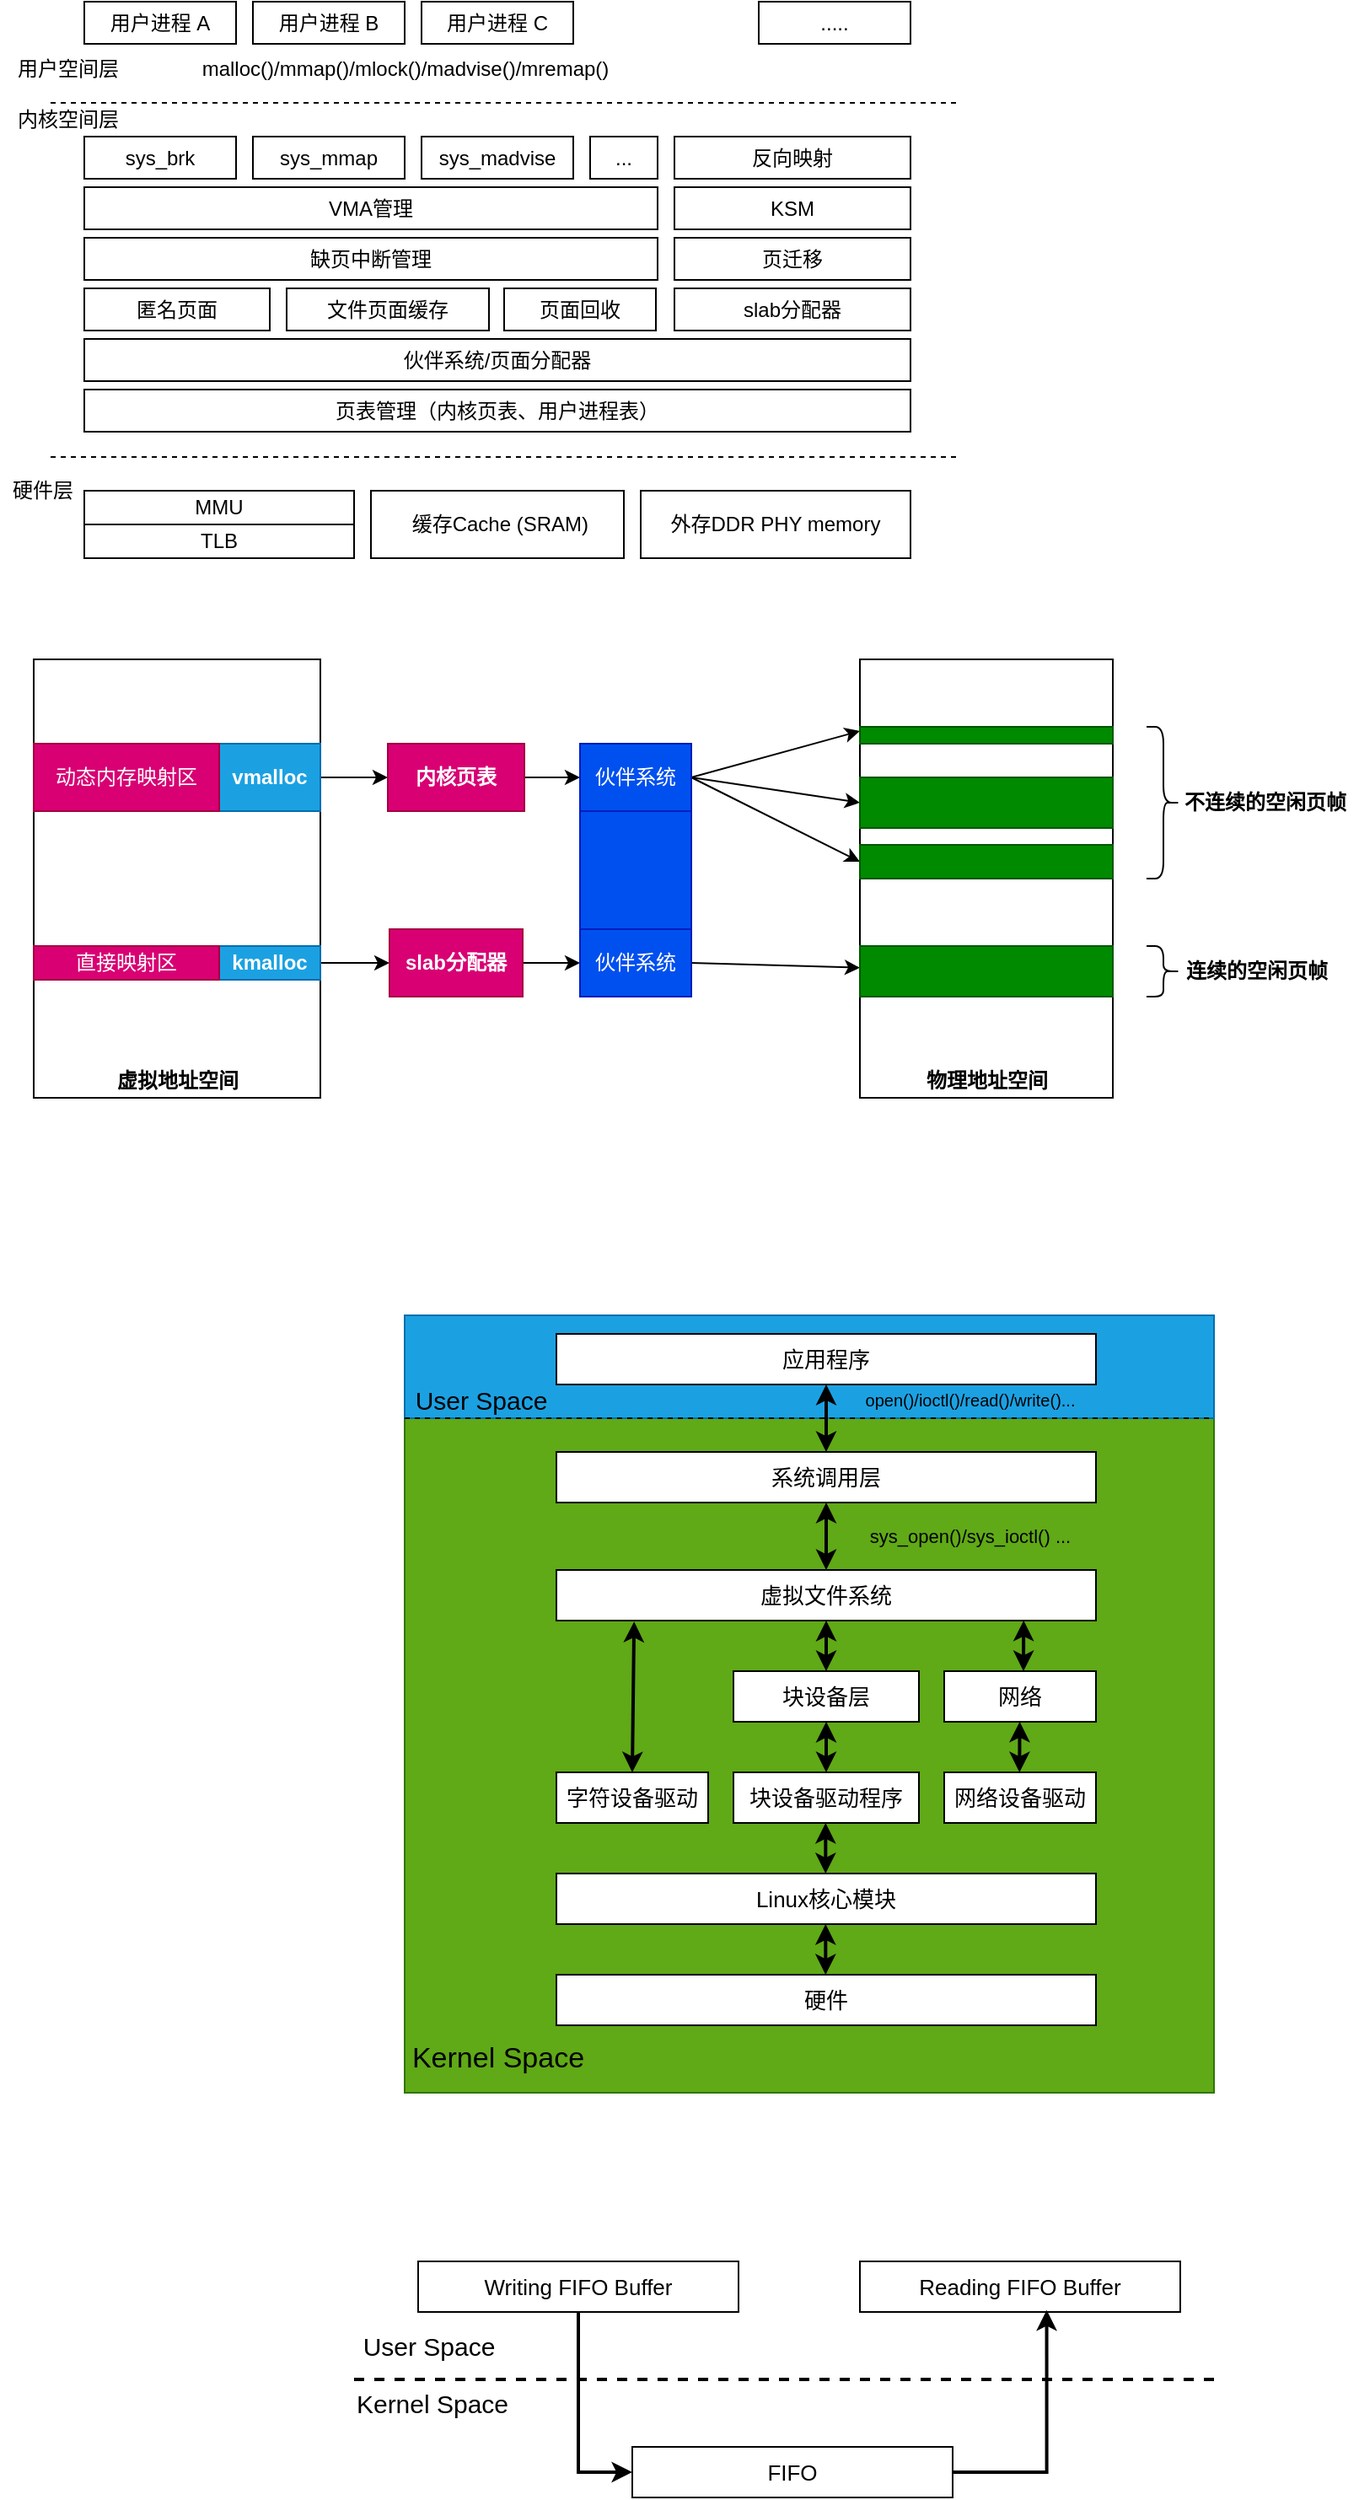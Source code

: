<mxfile version="16.5.1" type="device"><diagram id="EsFgZnOjSIh7KK3yQ4bz" name="第 1 页"><mxGraphModel dx="763" dy="688" grid="1" gridSize="10" guides="1" tooltips="1" connect="1" arrows="1" fold="1" page="1" pageScale="1" pageWidth="827" pageHeight="1169" math="0" shadow="0"><root><mxCell id="0"/><mxCell id="1" parent="0"/><mxCell id="hD3dC6qZ3yg25ZH3j_il-41" value="" style="rounded=0;whiteSpace=wrap;html=1;fontSize=10;fillColor=#60a917;fontColor=#ffffff;strokeColor=#2D7600;" vertex="1" parent="1"><mxGeometry x="310" y="1170" width="480" height="400" as="geometry"/></mxCell><mxCell id="hD3dC6qZ3yg25ZH3j_il-40" value="" style="rounded=0;whiteSpace=wrap;html=1;fontSize=10;fillColor=#1ba1e2;fontColor=#ffffff;strokeColor=#006EAF;" vertex="1" parent="1"><mxGeometry x="310" y="1109" width="480" height="61" as="geometry"/></mxCell><mxCell id="ZhSVUlcgc6vrfWxxYwSk-1" value="MMU" style="rounded=0;whiteSpace=wrap;html=1;" parent="1" vertex="1"><mxGeometry x="120" y="620" width="160" height="20" as="geometry"/></mxCell><mxCell id="ZhSVUlcgc6vrfWxxYwSk-2" value="TLB" style="rounded=0;whiteSpace=wrap;html=1;" parent="1" vertex="1"><mxGeometry x="120" y="640" width="160" height="20" as="geometry"/></mxCell><mxCell id="ZhSVUlcgc6vrfWxxYwSk-3" value="&amp;nbsp;缓存Cache (SRAM)" style="rounded=0;whiteSpace=wrap;html=1;" parent="1" vertex="1"><mxGeometry x="290" y="620" width="150" height="40" as="geometry"/></mxCell><mxCell id="ZhSVUlcgc6vrfWxxYwSk-4" value="外存DDR PHY memory" style="rounded=0;whiteSpace=wrap;html=1;" parent="1" vertex="1"><mxGeometry x="450" y="620" width="160" height="40" as="geometry"/></mxCell><mxCell id="ZhSVUlcgc6vrfWxxYwSk-5" value="" style="endArrow=none;dashed=1;html=1;rounded=0;" parent="1" edge="1"><mxGeometry width="50" height="50" relative="1" as="geometry"><mxPoint x="100" y="600" as="sourcePoint"/><mxPoint x="640" y="600" as="targetPoint"/></mxGeometry></mxCell><mxCell id="ZhSVUlcgc6vrfWxxYwSk-6" value="页表管理（内核页表、用户进程表）" style="rounded=0;whiteSpace=wrap;html=1;" parent="1" vertex="1"><mxGeometry x="120" y="560" width="490" height="25" as="geometry"/></mxCell><mxCell id="ZhSVUlcgc6vrfWxxYwSk-7" value="伙伴系统/页面分配器" style="rounded=0;whiteSpace=wrap;html=1;" parent="1" vertex="1"><mxGeometry x="120" y="530" width="490" height="25" as="geometry"/></mxCell><mxCell id="ZhSVUlcgc6vrfWxxYwSk-8" value="匿名页面" style="rounded=0;whiteSpace=wrap;html=1;" parent="1" vertex="1"><mxGeometry x="120" y="500" width="110" height="25" as="geometry"/></mxCell><mxCell id="ZhSVUlcgc6vrfWxxYwSk-9" value="文件页面缓存" style="rounded=0;whiteSpace=wrap;html=1;" parent="1" vertex="1"><mxGeometry x="240" y="500" width="120" height="25" as="geometry"/></mxCell><mxCell id="ZhSVUlcgc6vrfWxxYwSk-10" value="页面回收" style="rounded=0;whiteSpace=wrap;html=1;" parent="1" vertex="1"><mxGeometry x="369" y="500" width="90" height="25" as="geometry"/></mxCell><mxCell id="ZhSVUlcgc6vrfWxxYwSk-11" value="slab分配器" style="rounded=0;whiteSpace=wrap;html=1;" parent="1" vertex="1"><mxGeometry x="470" y="500" width="140" height="25" as="geometry"/></mxCell><mxCell id="ZhSVUlcgc6vrfWxxYwSk-12" value="缺页中断管理" style="rounded=0;whiteSpace=wrap;html=1;" parent="1" vertex="1"><mxGeometry x="120" y="470" width="340" height="25" as="geometry"/></mxCell><mxCell id="ZhSVUlcgc6vrfWxxYwSk-13" value="VMA管理" style="rounded=0;whiteSpace=wrap;html=1;" parent="1" vertex="1"><mxGeometry x="120" y="440" width="340" height="25" as="geometry"/></mxCell><mxCell id="ZhSVUlcgc6vrfWxxYwSk-14" value="页迁移" style="rounded=0;whiteSpace=wrap;html=1;" parent="1" vertex="1"><mxGeometry x="470" y="470" width="140" height="25" as="geometry"/></mxCell><mxCell id="ZhSVUlcgc6vrfWxxYwSk-15" value="KSM" style="rounded=0;whiteSpace=wrap;html=1;" parent="1" vertex="1"><mxGeometry x="470" y="440" width="140" height="25" as="geometry"/></mxCell><mxCell id="ZhSVUlcgc6vrfWxxYwSk-16" value="反向映射" style="rounded=0;whiteSpace=wrap;html=1;" parent="1" vertex="1"><mxGeometry x="470" y="410" width="140" height="25" as="geometry"/></mxCell><mxCell id="ZhSVUlcgc6vrfWxxYwSk-17" value="sys_brk" style="rounded=0;whiteSpace=wrap;html=1;" parent="1" vertex="1"><mxGeometry x="120" y="410" width="90" height="25" as="geometry"/></mxCell><mxCell id="ZhSVUlcgc6vrfWxxYwSk-18" value="sys_mmap" style="rounded=0;whiteSpace=wrap;html=1;" parent="1" vertex="1"><mxGeometry x="220" y="410" width="90" height="25" as="geometry"/></mxCell><mxCell id="ZhSVUlcgc6vrfWxxYwSk-19" value="sys_madvise" style="rounded=0;whiteSpace=wrap;html=1;" parent="1" vertex="1"><mxGeometry x="320" y="410" width="90" height="25" as="geometry"/></mxCell><mxCell id="ZhSVUlcgc6vrfWxxYwSk-20" value="..." style="rounded=0;whiteSpace=wrap;html=1;" parent="1" vertex="1"><mxGeometry x="420" y="410" width="40" height="25" as="geometry"/></mxCell><mxCell id="ZhSVUlcgc6vrfWxxYwSk-21" value="" style="endArrow=none;dashed=1;html=1;rounded=0;" parent="1" edge="1"><mxGeometry width="50" height="50" relative="1" as="geometry"><mxPoint x="100" y="390" as="sourcePoint"/><mxPoint x="640" y="390" as="targetPoint"/></mxGeometry></mxCell><mxCell id="ZhSVUlcgc6vrfWxxYwSk-22" value="硬件层" style="text;html=1;align=center;verticalAlign=middle;resizable=0;points=[];autosize=1;strokeColor=none;fillColor=none;" parent="1" vertex="1"><mxGeometry x="70" y="610" width="50" height="20" as="geometry"/></mxCell><mxCell id="ZhSVUlcgc6vrfWxxYwSk-23" value="内核空间层" style="text;html=1;align=center;verticalAlign=middle;resizable=0;points=[];autosize=1;strokeColor=none;fillColor=none;" parent="1" vertex="1"><mxGeometry x="70" y="390" width="80" height="20" as="geometry"/></mxCell><mxCell id="ZhSVUlcgc6vrfWxxYwSk-24" value="用户进程 A" style="rounded=0;whiteSpace=wrap;html=1;" parent="1" vertex="1"><mxGeometry x="120" y="330" width="90" height="25" as="geometry"/></mxCell><mxCell id="ZhSVUlcgc6vrfWxxYwSk-25" value="用户进程 B" style="rounded=0;whiteSpace=wrap;html=1;" parent="1" vertex="1"><mxGeometry x="220" y="330" width="90" height="25" as="geometry"/></mxCell><mxCell id="ZhSVUlcgc6vrfWxxYwSk-26" value="用户进程 C" style="rounded=0;whiteSpace=wrap;html=1;" parent="1" vertex="1"><mxGeometry x="320" y="330" width="90" height="25" as="geometry"/></mxCell><mxCell id="ZhSVUlcgc6vrfWxxYwSk-27" value="....." style="rounded=0;whiteSpace=wrap;html=1;" parent="1" vertex="1"><mxGeometry x="520" y="330" width="90" height="25" as="geometry"/></mxCell><mxCell id="ZhSVUlcgc6vrfWxxYwSk-28" value="malloc()/mmap()/mlock()/madvise()/mremap()" style="text;html=1;align=center;verticalAlign=middle;resizable=0;points=[];autosize=1;strokeColor=none;fillColor=none;" parent="1" vertex="1"><mxGeometry x="180" y="360" width="260" height="20" as="geometry"/></mxCell><mxCell id="ZhSVUlcgc6vrfWxxYwSk-29" value="用户空间层" style="text;html=1;align=center;verticalAlign=middle;resizable=0;points=[];autosize=1;strokeColor=none;fillColor=none;" parent="1" vertex="1"><mxGeometry x="70" y="360" width="80" height="20" as="geometry"/></mxCell><mxCell id="eD4IEPf3cc8XJetj8j0i-2" value="" style="rounded=0;whiteSpace=wrap;html=1;" parent="1" vertex="1"><mxGeometry x="90" y="720" width="170" height="260" as="geometry"/></mxCell><mxCell id="eD4IEPf3cc8XJetj8j0i-3" value="" style="rounded=0;whiteSpace=wrap;html=1;" parent="1" vertex="1"><mxGeometry x="580" y="720" width="150" height="260" as="geometry"/></mxCell><mxCell id="eD4IEPf3cc8XJetj8j0i-4" value="虚拟地址空间" style="text;html=1;align=center;verticalAlign=middle;resizable=0;points=[];autosize=1;strokeColor=none;fillColor=none;fontStyle=1" parent="1" vertex="1"><mxGeometry x="130" y="960" width="90" height="20" as="geometry"/></mxCell><mxCell id="eD4IEPf3cc8XJetj8j0i-5" value="物理地址空间" style="text;html=1;align=center;verticalAlign=middle;resizable=0;points=[];autosize=1;strokeColor=none;fillColor=none;fontStyle=1" parent="1" vertex="1"><mxGeometry x="610" y="960" width="90" height="20" as="geometry"/></mxCell><mxCell id="eD4IEPf3cc8XJetj8j0i-12" style="edgeStyle=orthogonalEdgeStyle;rounded=0;orthogonalLoop=1;jettySize=auto;html=1;exitX=1;exitY=0.5;exitDx=0;exitDy=0;" parent="1" source="eD4IEPf3cc8XJetj8j0i-6" target="eD4IEPf3cc8XJetj8j0i-10" edge="1"><mxGeometry relative="1" as="geometry"/></mxCell><mxCell id="eD4IEPf3cc8XJetj8j0i-6" value="vmalloc" style="rounded=0;whiteSpace=wrap;html=1;fillColor=#1ba1e2;strokeColor=#006EAF;fontColor=#ffffff;fontStyle=1" parent="1" vertex="1"><mxGeometry x="200" y="770" width="60" height="40" as="geometry"/></mxCell><mxCell id="eD4IEPf3cc8XJetj8j0i-13" style="edgeStyle=orthogonalEdgeStyle;rounded=0;orthogonalLoop=1;jettySize=auto;html=1;exitX=1;exitY=0.5;exitDx=0;exitDy=0;" parent="1" source="eD4IEPf3cc8XJetj8j0i-7" target="eD4IEPf3cc8XJetj8j0i-11" edge="1"><mxGeometry relative="1" as="geometry"/></mxCell><mxCell id="eD4IEPf3cc8XJetj8j0i-7" value="kmalloc" style="rounded=0;whiteSpace=wrap;html=1;fillColor=#1ba1e2;strokeColor=#006EAF;fontColor=#ffffff;fontStyle=1" parent="1" vertex="1"><mxGeometry x="200" y="890" width="60" height="20" as="geometry"/></mxCell><mxCell id="eD4IEPf3cc8XJetj8j0i-8" value="动态内存映射区" style="rounded=0;whiteSpace=wrap;html=1;fillColor=#d80073;fontColor=#ffffff;strokeColor=#A50040;" parent="1" vertex="1"><mxGeometry x="90" y="770" width="110" height="40" as="geometry"/></mxCell><mxCell id="eD4IEPf3cc8XJetj8j0i-9" value="直接映射区" style="rounded=0;whiteSpace=wrap;html=1;fillColor=#d80073;fontColor=#ffffff;strokeColor=#A50040;" parent="1" vertex="1"><mxGeometry x="90" y="890" width="110" height="20" as="geometry"/></mxCell><mxCell id="eD4IEPf3cc8XJetj8j0i-19" style="edgeStyle=orthogonalEdgeStyle;rounded=0;orthogonalLoop=1;jettySize=auto;html=1;exitX=1;exitY=0.5;exitDx=0;exitDy=0;entryX=0;entryY=0.5;entryDx=0;entryDy=0;" parent="1" source="eD4IEPf3cc8XJetj8j0i-10" target="eD4IEPf3cc8XJetj8j0i-14" edge="1"><mxGeometry relative="1" as="geometry"/></mxCell><mxCell id="eD4IEPf3cc8XJetj8j0i-10" value="内核页表" style="rounded=0;whiteSpace=wrap;html=1;fillColor=#d80073;fontColor=#ffffff;strokeColor=#A50040;fontStyle=1" parent="1" vertex="1"><mxGeometry x="300" y="770" width="81" height="40" as="geometry"/></mxCell><mxCell id="eD4IEPf3cc8XJetj8j0i-20" style="edgeStyle=orthogonalEdgeStyle;rounded=0;orthogonalLoop=1;jettySize=auto;html=1;exitX=1;exitY=0.5;exitDx=0;exitDy=0;entryX=0;entryY=0.5;entryDx=0;entryDy=0;" parent="1" source="eD4IEPf3cc8XJetj8j0i-11" target="eD4IEPf3cc8XJetj8j0i-18" edge="1"><mxGeometry relative="1" as="geometry"/></mxCell><mxCell id="eD4IEPf3cc8XJetj8j0i-11" value="slab分配器" style="rounded=0;whiteSpace=wrap;html=1;fillColor=#d80073;fontColor=#ffffff;strokeColor=#A50040;fontStyle=1" parent="1" vertex="1"><mxGeometry x="301" y="880" width="79" height="40" as="geometry"/></mxCell><mxCell id="eD4IEPf3cc8XJetj8j0i-30" style="edgeStyle=none;rounded=0;orthogonalLoop=1;jettySize=auto;html=1;exitX=1;exitY=0.5;exitDx=0;exitDy=0;entryX=0;entryY=0.25;entryDx=0;entryDy=0;" parent="1" source="eD4IEPf3cc8XJetj8j0i-14" target="eD4IEPf3cc8XJetj8j0i-21" edge="1"><mxGeometry relative="1" as="geometry"/></mxCell><mxCell id="eD4IEPf3cc8XJetj8j0i-31" style="edgeStyle=none;rounded=0;orthogonalLoop=1;jettySize=auto;html=1;exitX=1;exitY=0.5;exitDx=0;exitDy=0;entryX=0;entryY=0.5;entryDx=0;entryDy=0;" parent="1" source="eD4IEPf3cc8XJetj8j0i-14" target="eD4IEPf3cc8XJetj8j0i-22" edge="1"><mxGeometry relative="1" as="geometry"/></mxCell><mxCell id="eD4IEPf3cc8XJetj8j0i-32" style="edgeStyle=none;rounded=0;orthogonalLoop=1;jettySize=auto;html=1;exitX=1;exitY=0.5;exitDx=0;exitDy=0;entryX=0;entryY=0.5;entryDx=0;entryDy=0;" parent="1" source="eD4IEPf3cc8XJetj8j0i-14" target="eD4IEPf3cc8XJetj8j0i-23" edge="1"><mxGeometry relative="1" as="geometry"/></mxCell><mxCell id="eD4IEPf3cc8XJetj8j0i-14" value="伙伴系统" style="rounded=0;whiteSpace=wrap;html=1;fillColor=#0050ef;fontColor=#ffffff;strokeColor=#001DBC;" parent="1" vertex="1"><mxGeometry x="414" y="770" width="66" height="40" as="geometry"/></mxCell><mxCell id="eD4IEPf3cc8XJetj8j0i-33" style="edgeStyle=none;rounded=0;orthogonalLoop=1;jettySize=auto;html=1;exitX=1;exitY=0.5;exitDx=0;exitDy=0;" parent="1" source="eD4IEPf3cc8XJetj8j0i-18" target="eD4IEPf3cc8XJetj8j0i-24" edge="1"><mxGeometry relative="1" as="geometry"/></mxCell><mxCell id="eD4IEPf3cc8XJetj8j0i-18" value="伙伴系统" style="rounded=0;whiteSpace=wrap;html=1;fillColor=#0050ef;fontColor=#ffffff;strokeColor=#001DBC;" parent="1" vertex="1"><mxGeometry x="414" y="880" width="66" height="40" as="geometry"/></mxCell><mxCell id="eD4IEPf3cc8XJetj8j0i-21" value="" style="rounded=0;whiteSpace=wrap;html=1;fillColor=#008a00;strokeColor=#005700;fontColor=#ffffff;" parent="1" vertex="1"><mxGeometry x="580" y="760" width="150" height="10" as="geometry"/></mxCell><mxCell id="eD4IEPf3cc8XJetj8j0i-22" value="" style="rounded=0;whiteSpace=wrap;html=1;fillColor=#008a00;strokeColor=#005700;fontColor=#ffffff;" parent="1" vertex="1"><mxGeometry x="580" y="790" width="150" height="30" as="geometry"/></mxCell><mxCell id="eD4IEPf3cc8XJetj8j0i-23" value="" style="rounded=0;whiteSpace=wrap;html=1;fillColor=#008a00;strokeColor=#005700;fontColor=#ffffff;" parent="1" vertex="1"><mxGeometry x="580" y="830" width="150" height="20" as="geometry"/></mxCell><mxCell id="eD4IEPf3cc8XJetj8j0i-24" value="" style="rounded=0;whiteSpace=wrap;html=1;fillColor=#008a00;strokeColor=#005700;fontColor=#ffffff;" parent="1" vertex="1"><mxGeometry x="580" y="890" width="150" height="30" as="geometry"/></mxCell><mxCell id="eD4IEPf3cc8XJetj8j0i-26" value="" style="shape=curlyBracket;whiteSpace=wrap;html=1;rounded=1;flipH=1;" parent="1" vertex="1"><mxGeometry x="750" y="760" width="20" height="90" as="geometry"/></mxCell><mxCell id="eD4IEPf3cc8XJetj8j0i-27" value="" style="shape=curlyBracket;whiteSpace=wrap;html=1;rounded=1;flipH=1;" parent="1" vertex="1"><mxGeometry x="750" y="890" width="20" height="30" as="geometry"/></mxCell><mxCell id="eD4IEPf3cc8XJetj8j0i-34" value="不连续的空闲页帧" style="text;html=1;align=center;verticalAlign=middle;resizable=0;points=[];autosize=1;strokeColor=none;fillColor=none;fontStyle=1" parent="1" vertex="1"><mxGeometry x="765" y="795" width="110" height="20" as="geometry"/></mxCell><mxCell id="eD4IEPf3cc8XJetj8j0i-35" value="连续的空闲页帧" style="text;html=1;align=center;verticalAlign=middle;resizable=0;points=[];autosize=1;strokeColor=none;fillColor=none;fontStyle=1" parent="1" vertex="1"><mxGeometry x="765" y="895" width="100" height="20" as="geometry"/></mxCell><mxCell id="eD4IEPf3cc8XJetj8j0i-37" value="" style="rounded=0;whiteSpace=wrap;html=1;fillColor=#0050ef;fontColor=#ffffff;strokeColor=#001DBC;" parent="1" vertex="1"><mxGeometry x="414" y="810" width="66" height="70" as="geometry"/></mxCell><mxCell id="hD3dC6qZ3yg25ZH3j_il-28" style="edgeStyle=orthogonalEdgeStyle;rounded=0;orthogonalLoop=1;jettySize=auto;html=1;exitX=0.5;exitY=1;exitDx=0;exitDy=0;fontSize=13;startArrow=classic;startFill=1;endArrow=classic;endFill=1;strokeWidth=2;" edge="1" parent="1" source="hD3dC6qZ3yg25ZH3j_il-1" target="hD3dC6qZ3yg25ZH3j_il-2"><mxGeometry relative="1" as="geometry"/></mxCell><mxCell id="hD3dC6qZ3yg25ZH3j_il-1" value="应用程序" style="rounded=0;whiteSpace=wrap;html=1;fontSize=13;" vertex="1" parent="1"><mxGeometry x="400" y="1120" width="320" height="30" as="geometry"/></mxCell><mxCell id="hD3dC6qZ3yg25ZH3j_il-29" style="edgeStyle=orthogonalEdgeStyle;rounded=0;orthogonalLoop=1;jettySize=auto;html=1;exitX=0.5;exitY=1;exitDx=0;exitDy=0;fontSize=13;startArrow=classic;startFill=1;endArrow=classic;endFill=1;strokeWidth=2;" edge="1" parent="1" source="hD3dC6qZ3yg25ZH3j_il-2" target="hD3dC6qZ3yg25ZH3j_il-3"><mxGeometry relative="1" as="geometry"/></mxCell><mxCell id="hD3dC6qZ3yg25ZH3j_il-2" value="系统调用层" style="rounded=0;whiteSpace=wrap;html=1;fontSize=13;" vertex="1" parent="1"><mxGeometry x="400" y="1190" width="320" height="30" as="geometry"/></mxCell><mxCell id="hD3dC6qZ3yg25ZH3j_il-30" style="edgeStyle=orthogonalEdgeStyle;rounded=0;orthogonalLoop=1;jettySize=auto;html=1;exitX=0.5;exitY=1;exitDx=0;exitDy=0;fontSize=13;startArrow=classic;startFill=1;endArrow=classic;endFill=1;strokeWidth=2;" edge="1" parent="1" source="hD3dC6qZ3yg25ZH3j_il-3" target="hD3dC6qZ3yg25ZH3j_il-6"><mxGeometry relative="1" as="geometry"/></mxCell><mxCell id="hD3dC6qZ3yg25ZH3j_il-3" value="虚拟文件系统" style="rounded=0;whiteSpace=wrap;html=1;fontSize=13;" vertex="1" parent="1"><mxGeometry x="400" y="1260" width="320" height="30" as="geometry"/></mxCell><mxCell id="hD3dC6qZ3yg25ZH3j_il-5" value="网络" style="rounded=0;whiteSpace=wrap;html=1;fontSize=13;" vertex="1" parent="1"><mxGeometry x="630" y="1320" width="90" height="30" as="geometry"/></mxCell><mxCell id="hD3dC6qZ3yg25ZH3j_il-6" value="块设备层" style="rounded=0;whiteSpace=wrap;html=1;fontSize=13;" vertex="1" parent="1"><mxGeometry x="505" y="1320" width="110" height="30" as="geometry"/></mxCell><mxCell id="hD3dC6qZ3yg25ZH3j_il-7" value="字符设备驱动" style="rounded=0;whiteSpace=wrap;html=1;fontSize=13;" vertex="1" parent="1"><mxGeometry x="400" y="1380" width="90" height="30" as="geometry"/></mxCell><mxCell id="hD3dC6qZ3yg25ZH3j_il-9" value="块设备驱动程序" style="rounded=0;whiteSpace=wrap;html=1;fontSize=13;" vertex="1" parent="1"><mxGeometry x="505" y="1380" width="110" height="30" as="geometry"/></mxCell><mxCell id="hD3dC6qZ3yg25ZH3j_il-10" value="网络设备驱动" style="rounded=0;whiteSpace=wrap;html=1;fontSize=13;" vertex="1" parent="1"><mxGeometry x="630" y="1380" width="90" height="30" as="geometry"/></mxCell><mxCell id="hD3dC6qZ3yg25ZH3j_il-11" value="Linux核心模块" style="rounded=0;whiteSpace=wrap;html=1;fontSize=13;" vertex="1" parent="1"><mxGeometry x="400" y="1440" width="320" height="30" as="geometry"/></mxCell><mxCell id="hD3dC6qZ3yg25ZH3j_il-12" value="硬件" style="rounded=0;whiteSpace=wrap;html=1;fontSize=13;" vertex="1" parent="1"><mxGeometry x="400" y="1500" width="320" height="30" as="geometry"/></mxCell><mxCell id="hD3dC6qZ3yg25ZH3j_il-25" value="" style="endArrow=none;dashed=1;html=1;rounded=0;fontSize=13;" edge="1" parent="1"><mxGeometry width="50" height="50" relative="1" as="geometry"><mxPoint x="310" y="1170" as="sourcePoint"/><mxPoint x="790" y="1170" as="targetPoint"/></mxGeometry></mxCell><mxCell id="hD3dC6qZ3yg25ZH3j_il-26" value="User Space" style="text;html=1;align=center;verticalAlign=middle;resizable=0;points=[];autosize=1;strokeColor=none;fillColor=none;fontSize=15;" vertex="1" parent="1"><mxGeometry x="310" y="1149" width="90" height="20" as="geometry"/></mxCell><mxCell id="hD3dC6qZ3yg25ZH3j_il-27" value="&lt;font style=&quot;font-size: 17px&quot;&gt;Kernel Space&lt;/font&gt;" style="text;html=1;align=center;verticalAlign=middle;resizable=0;points=[];autosize=1;strokeColor=none;fillColor=none;fontSize=13;" vertex="1" parent="1"><mxGeometry x="305" y="1540" width="120" height="20" as="geometry"/></mxCell><mxCell id="hD3dC6qZ3yg25ZH3j_il-32" value="" style="endArrow=classic;startArrow=classic;html=1;rounded=0;fontSize=13;entryX=0.866;entryY=0.998;entryDx=0;entryDy=0;entryPerimeter=0;strokeWidth=2;" edge="1" parent="1" target="hD3dC6qZ3yg25ZH3j_il-3"><mxGeometry width="50" height="50" relative="1" as="geometry"><mxPoint x="677" y="1320" as="sourcePoint"/><mxPoint x="490" y="1280" as="targetPoint"/></mxGeometry></mxCell><mxCell id="hD3dC6qZ3yg25ZH3j_il-33" value="" style="endArrow=classic;startArrow=classic;html=1;rounded=0;fontSize=13;entryX=0.866;entryY=0.998;entryDx=0;entryDy=0;entryPerimeter=0;strokeWidth=2;" edge="1" parent="1"><mxGeometry width="50" height="50" relative="1" as="geometry"><mxPoint x="674.66" y="1380" as="sourcePoint"/><mxPoint x="674.78" y="1349.94" as="targetPoint"/></mxGeometry></mxCell><mxCell id="hD3dC6qZ3yg25ZH3j_il-34" value="" style="endArrow=classic;startArrow=classic;html=1;rounded=0;fontSize=13;strokeWidth=2;exitX=0.5;exitY=0;exitDx=0;exitDy=0;" edge="1" parent="1" source="hD3dC6qZ3yg25ZH3j_il-9" target="hD3dC6qZ3yg25ZH3j_il-6"><mxGeometry width="50" height="50" relative="1" as="geometry"><mxPoint x="687" y="1330" as="sourcePoint"/><mxPoint x="687.12" y="1299.94" as="targetPoint"/></mxGeometry></mxCell><mxCell id="hD3dC6qZ3yg25ZH3j_il-35" value="" style="endArrow=classic;startArrow=classic;html=1;rounded=0;fontSize=13;strokeWidth=2;exitX=0.5;exitY=0;exitDx=0;exitDy=0;entryX=0.144;entryY=1.021;entryDx=0;entryDy=0;entryPerimeter=0;" edge="1" parent="1" source="hD3dC6qZ3yg25ZH3j_il-7" target="hD3dC6qZ3yg25ZH3j_il-3"><mxGeometry width="50" height="50" relative="1" as="geometry"><mxPoint x="570" y="1390" as="sourcePoint"/><mxPoint x="570" y="1360" as="targetPoint"/></mxGeometry></mxCell><mxCell id="hD3dC6qZ3yg25ZH3j_il-36" value="" style="endArrow=classic;startArrow=classic;html=1;rounded=0;fontSize=13;strokeWidth=2;exitX=0.5;exitY=0;exitDx=0;exitDy=0;" edge="1" parent="1"><mxGeometry width="50" height="50" relative="1" as="geometry"><mxPoint x="559.66" y="1440" as="sourcePoint"/><mxPoint x="559.66" y="1410" as="targetPoint"/></mxGeometry></mxCell><mxCell id="hD3dC6qZ3yg25ZH3j_il-37" value="" style="endArrow=classic;startArrow=classic;html=1;rounded=0;fontSize=13;strokeWidth=2;exitX=0.5;exitY=0;exitDx=0;exitDy=0;" edge="1" parent="1"><mxGeometry width="50" height="50" relative="1" as="geometry"><mxPoint x="559.66" y="1500" as="sourcePoint"/><mxPoint x="559.66" y="1470" as="targetPoint"/></mxGeometry></mxCell><mxCell id="hD3dC6qZ3yg25ZH3j_il-38" value="open()/ioctl()/read()/write()..." style="text;html=1;align=center;verticalAlign=middle;resizable=0;points=[];autosize=1;strokeColor=none;fillColor=none;fontSize=10;" vertex="1" parent="1"><mxGeometry x="575" y="1149" width="140" height="20" as="geometry"/></mxCell><mxCell id="hD3dC6qZ3yg25ZH3j_il-39" value="sys_open()/sys_ioctl() ..." style="text;html=1;align=center;verticalAlign=middle;resizable=0;points=[];autosize=1;strokeColor=none;fillColor=none;fontSize=11;" vertex="1" parent="1"><mxGeometry x="580" y="1230" width="130" height="20" as="geometry"/></mxCell><mxCell id="hD3dC6qZ3yg25ZH3j_il-46" style="edgeStyle=orthogonalEdgeStyle;rounded=0;orthogonalLoop=1;jettySize=auto;html=1;exitX=0.5;exitY=1;exitDx=0;exitDy=0;entryX=0;entryY=0.5;entryDx=0;entryDy=0;fontSize=15;startArrow=none;startFill=0;endArrow=classic;endFill=1;strokeWidth=2;" edge="1" parent="1" source="hD3dC6qZ3yg25ZH3j_il-42" target="hD3dC6qZ3yg25ZH3j_il-44"><mxGeometry relative="1" as="geometry"/></mxCell><mxCell id="hD3dC6qZ3yg25ZH3j_il-42" value="Writing FIFO Buffer" style="rounded=0;whiteSpace=wrap;html=1;fontSize=13;" vertex="1" parent="1"><mxGeometry x="318" y="1670" width="190" height="30" as="geometry"/></mxCell><mxCell id="hD3dC6qZ3yg25ZH3j_il-43" value="Reading FIFO Buffer" style="rounded=0;whiteSpace=wrap;html=1;fontSize=13;" vertex="1" parent="1"><mxGeometry x="580" y="1670" width="190" height="30" as="geometry"/></mxCell><mxCell id="hD3dC6qZ3yg25ZH3j_il-47" style="edgeStyle=orthogonalEdgeStyle;rounded=0;orthogonalLoop=1;jettySize=auto;html=1;exitX=1;exitY=0.5;exitDx=0;exitDy=0;entryX=0.583;entryY=0.963;entryDx=0;entryDy=0;entryPerimeter=0;fontSize=15;startArrow=none;startFill=0;endArrow=classic;endFill=1;strokeWidth=2;" edge="1" parent="1" source="hD3dC6qZ3yg25ZH3j_il-44" target="hD3dC6qZ3yg25ZH3j_il-43"><mxGeometry relative="1" as="geometry"/></mxCell><mxCell id="hD3dC6qZ3yg25ZH3j_il-44" value="FIFO" style="rounded=0;whiteSpace=wrap;html=1;fontSize=13;" vertex="1" parent="1"><mxGeometry x="445" y="1780" width="190" height="30" as="geometry"/></mxCell><mxCell id="hD3dC6qZ3yg25ZH3j_il-45" value="" style="endArrow=none;dashed=1;html=1;rounded=0;fontSize=15;strokeWidth=2;" edge="1" parent="1"><mxGeometry width="50" height="50" relative="1" as="geometry"><mxPoint x="280" y="1740" as="sourcePoint"/><mxPoint x="790" y="1740" as="targetPoint"/></mxGeometry></mxCell><mxCell id="hD3dC6qZ3yg25ZH3j_il-48" value="User Space" style="text;html=1;align=center;verticalAlign=middle;resizable=0;points=[];autosize=1;strokeColor=none;fillColor=none;fontSize=15;" vertex="1" parent="1"><mxGeometry x="279" y="1710" width="90" height="20" as="geometry"/></mxCell><mxCell id="hD3dC6qZ3yg25ZH3j_il-49" value="Kernel Space" style="text;html=1;align=center;verticalAlign=middle;resizable=0;points=[];autosize=1;strokeColor=none;fillColor=none;fontSize=15;" vertex="1" parent="1"><mxGeometry x="271" y="1744" width="110" height="20" as="geometry"/></mxCell></root></mxGraphModel></diagram></mxfile>